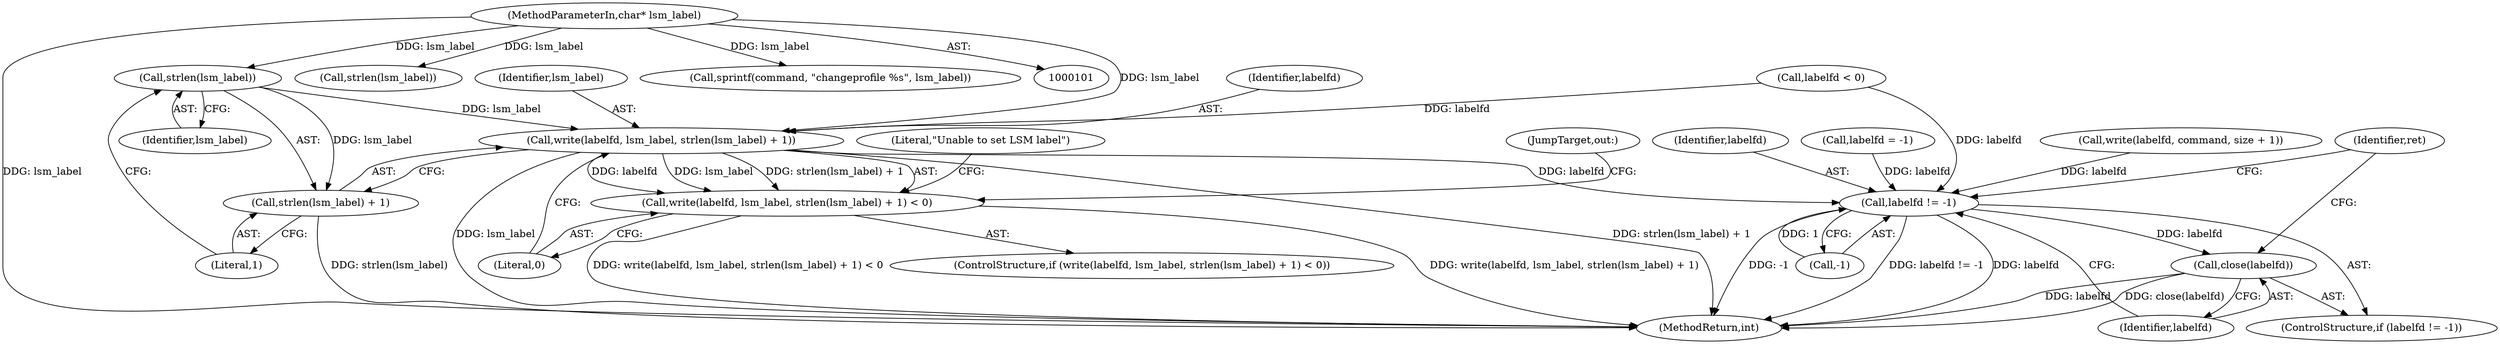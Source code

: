 digraph "1_lxc_81f466d05f2a89cb4f122ef7f593ff3f279b165c_0@del" {
"1000253" [label="(Call,strlen(lsm_label))"];
"1000104" [label="(MethodParameterIn,char* lsm_label)"];
"1000249" [label="(Call,write(labelfd, lsm_label, strlen(lsm_label) + 1))"];
"1000248" [label="(Call,write(labelfd, lsm_label, strlen(lsm_label) + 1) < 0)"];
"1000279" [label="(Call,labelfd != -1)"];
"1000283" [label="(Call,close(labelfd))"];
"1000252" [label="(Call,strlen(lsm_label) + 1)"];
"1000187" [label="(Call,strlen(lsm_label))"];
"1000259" [label="(Literal,\"Unable to set LSM label\")"];
"1000248" [label="(Call,write(labelfd, lsm_label, strlen(lsm_label) + 1) < 0)"];
"1000275" [label="(JumpTarget,out:)"];
"1000253" [label="(Call,strlen(lsm_label))"];
"1000250" [label="(Identifier,labelfd)"];
"1000107" [label="(Call,labelfd = -1)"];
"1000252" [label="(Call,strlen(lsm_label) + 1)"];
"1000284" [label="(Identifier,labelfd)"];
"1000283" [label="(Call,close(labelfd))"];
"1000164" [label="(Call,labelfd < 0)"];
"1000251" [label="(Identifier,lsm_label)"];
"1000254" [label="(Identifier,lsm_label)"];
"1000286" [label="(Identifier,ret)"];
"1000224" [label="(Call,write(labelfd, command, size + 1))"];
"1000104" [label="(MethodParameterIn,char* lsm_label)"];
"1000287" [label="(MethodReturn,int)"];
"1000256" [label="(Literal,0)"];
"1000247" [label="(ControlStructure,if (write(labelfd, lsm_label, strlen(lsm_label) + 1) < 0))"];
"1000255" [label="(Literal,1)"];
"1000280" [label="(Identifier,labelfd)"];
"1000206" [label="(Call,sprintf(command, \"changeprofile %s\", lsm_label))"];
"1000281" [label="(Call,-1)"];
"1000279" [label="(Call,labelfd != -1)"];
"1000278" [label="(ControlStructure,if (labelfd != -1))"];
"1000249" [label="(Call,write(labelfd, lsm_label, strlen(lsm_label) + 1))"];
"1000253" -> "1000252"  [label="AST: "];
"1000253" -> "1000254"  [label="CFG: "];
"1000254" -> "1000253"  [label="AST: "];
"1000255" -> "1000253"  [label="CFG: "];
"1000253" -> "1000249"  [label="DDG: lsm_label"];
"1000253" -> "1000252"  [label="DDG: lsm_label"];
"1000104" -> "1000253"  [label="DDG: lsm_label"];
"1000104" -> "1000101"  [label="AST: "];
"1000104" -> "1000287"  [label="DDG: lsm_label"];
"1000104" -> "1000187"  [label="DDG: lsm_label"];
"1000104" -> "1000206"  [label="DDG: lsm_label"];
"1000104" -> "1000249"  [label="DDG: lsm_label"];
"1000249" -> "1000248"  [label="AST: "];
"1000249" -> "1000252"  [label="CFG: "];
"1000250" -> "1000249"  [label="AST: "];
"1000251" -> "1000249"  [label="AST: "];
"1000252" -> "1000249"  [label="AST: "];
"1000256" -> "1000249"  [label="CFG: "];
"1000249" -> "1000287"  [label="DDG: lsm_label"];
"1000249" -> "1000287"  [label="DDG: strlen(lsm_label) + 1"];
"1000249" -> "1000248"  [label="DDG: labelfd"];
"1000249" -> "1000248"  [label="DDG: lsm_label"];
"1000249" -> "1000248"  [label="DDG: strlen(lsm_label) + 1"];
"1000164" -> "1000249"  [label="DDG: labelfd"];
"1000249" -> "1000279"  [label="DDG: labelfd"];
"1000248" -> "1000247"  [label="AST: "];
"1000248" -> "1000256"  [label="CFG: "];
"1000256" -> "1000248"  [label="AST: "];
"1000259" -> "1000248"  [label="CFG: "];
"1000275" -> "1000248"  [label="CFG: "];
"1000248" -> "1000287"  [label="DDG: write(labelfd, lsm_label, strlen(lsm_label) + 1) < 0"];
"1000248" -> "1000287"  [label="DDG: write(labelfd, lsm_label, strlen(lsm_label) + 1)"];
"1000279" -> "1000278"  [label="AST: "];
"1000279" -> "1000281"  [label="CFG: "];
"1000280" -> "1000279"  [label="AST: "];
"1000281" -> "1000279"  [label="AST: "];
"1000284" -> "1000279"  [label="CFG: "];
"1000286" -> "1000279"  [label="CFG: "];
"1000279" -> "1000287"  [label="DDG: labelfd"];
"1000279" -> "1000287"  [label="DDG: -1"];
"1000279" -> "1000287"  [label="DDG: labelfd != -1"];
"1000224" -> "1000279"  [label="DDG: labelfd"];
"1000107" -> "1000279"  [label="DDG: labelfd"];
"1000164" -> "1000279"  [label="DDG: labelfd"];
"1000281" -> "1000279"  [label="DDG: 1"];
"1000279" -> "1000283"  [label="DDG: labelfd"];
"1000283" -> "1000278"  [label="AST: "];
"1000283" -> "1000284"  [label="CFG: "];
"1000284" -> "1000283"  [label="AST: "];
"1000286" -> "1000283"  [label="CFG: "];
"1000283" -> "1000287"  [label="DDG: labelfd"];
"1000283" -> "1000287"  [label="DDG: close(labelfd)"];
"1000252" -> "1000255"  [label="CFG: "];
"1000255" -> "1000252"  [label="AST: "];
"1000252" -> "1000287"  [label="DDG: strlen(lsm_label)"];
}
